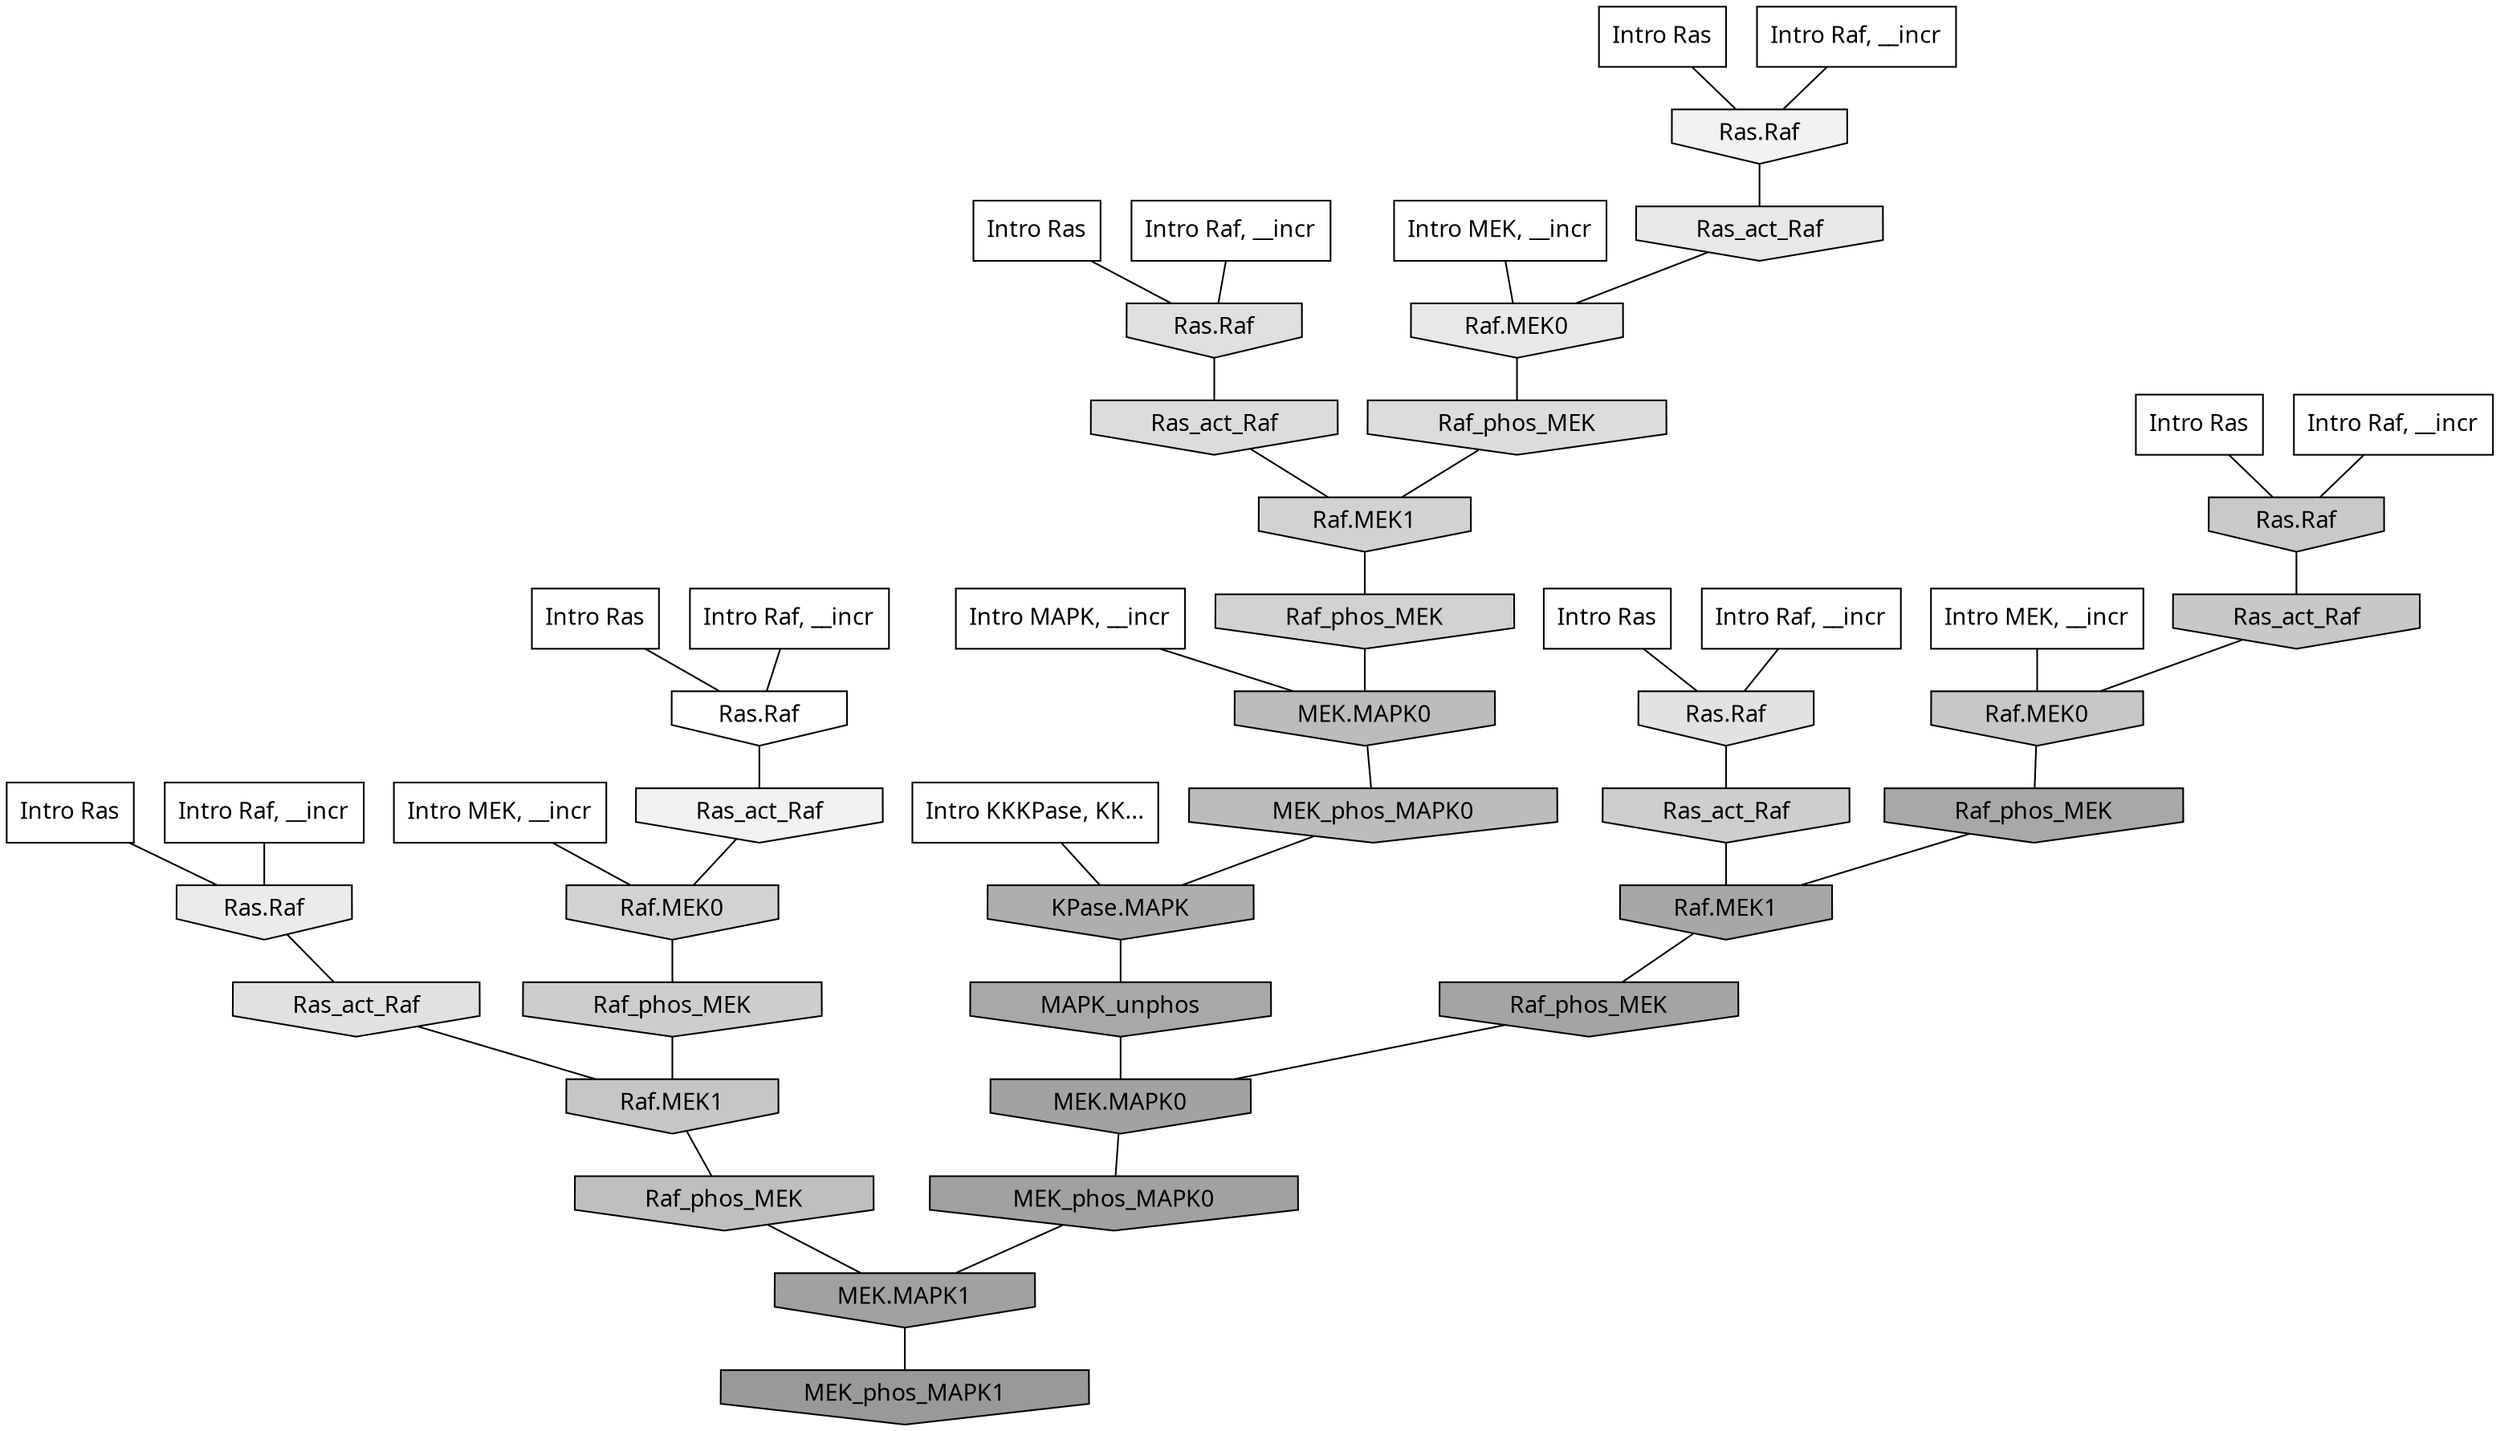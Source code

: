 digraph G{
  rankdir="TB";
  ranksep=0.30;
  node [fontname="CMU Serif"];
  edge [fontname="CMU Serif"];
  
  11 [label="Intro Ras", shape=rectangle, style=filled, fillcolor="0.000 0.000 1.000"]
  
  44 [label="Intro Ras", shape=rectangle, style=filled, fillcolor="0.000 0.000 1.000"]
  
  46 [label="Intro Ras", shape=rectangle, style=filled, fillcolor="0.000 0.000 1.000"]
  
  48 [label="Intro Ras", shape=rectangle, style=filled, fillcolor="0.000 0.000 1.000"]
  
  55 [label="Intro Ras", shape=rectangle, style=filled, fillcolor="0.000 0.000 1.000"]
  
  98 [label="Intro Ras", shape=rectangle, style=filled, fillcolor="0.000 0.000 1.000"]
  
  392 [label="Intro Raf, __incr", shape=rectangle, style=filled, fillcolor="0.000 0.000 1.000"]
  
  414 [label="Intro Raf, __incr", shape=rectangle, style=filled, fillcolor="0.000 0.000 1.000"]
  
  612 [label="Intro Raf, __incr", shape=rectangle, style=filled, fillcolor="0.000 0.000 1.000"]
  
  745 [label="Intro Raf, __incr", shape=rectangle, style=filled, fillcolor="0.000 0.000 1.000"]
  
  847 [label="Intro Raf, __incr", shape=rectangle, style=filled, fillcolor="0.000 0.000 1.000"]
  
  1038 [label="Intro Raf, __incr", shape=rectangle, style=filled, fillcolor="0.000 0.000 1.000"]
  
  1919 [label="Intro MEK, __incr", shape=rectangle, style=filled, fillcolor="0.000 0.000 1.000"]
  
  1944 [label="Intro MEK, __incr", shape=rectangle, style=filled, fillcolor="0.000 0.000 1.000"]
  
  2062 [label="Intro MEK, __incr", shape=rectangle, style=filled, fillcolor="0.000 0.000 1.000"]
  
  2802 [label="Intro MAPK, __incr", shape=rectangle, style=filled, fillcolor="0.000 0.000 1.000"]
  
  3130 [label="Intro KKKPase, KK...", shape=rectangle, style=filled, fillcolor="0.000 0.000 1.000"]
  
  3205 [label="Ras.Raf", shape=invhouse, style=filled, fillcolor="0.000 0.000 1.000"]
  
  3752 [label="Ras.Raf", shape=invhouse, style=filled, fillcolor="0.000 0.000 0.946"]
  
  3805 [label="Ras_act_Raf", shape=invhouse, style=filled, fillcolor="0.000 0.000 0.942"]
  
  4185 [label="Ras.Raf", shape=invhouse, style=filled, fillcolor="0.000 0.000 0.919"]
  
  4331 [label="Ras_act_Raf", shape=invhouse, style=filled, fillcolor="0.000 0.000 0.908"]
  
  4333 [label="Raf.MEK0", shape=invhouse, style=filled, fillcolor="0.000 0.000 0.908"]
  
  4718 [label="Ras.Raf", shape=invhouse, style=filled, fillcolor="0.000 0.000 0.886"]
  
  4825 [label="Ras_act_Raf", shape=invhouse, style=filled, fillcolor="0.000 0.000 0.881"]
  
  4883 [label="Ras.Raf", shape=invhouse, style=filled, fillcolor="0.000 0.000 0.877"]
  
  5152 [label="Ras_act_Raf", shape=invhouse, style=filled, fillcolor="0.000 0.000 0.861"]
  
  5163 [label="Raf_phos_MEK", shape=invhouse, style=filled, fillcolor="0.000 0.000 0.860"]
  
  5885 [label="Raf.MEK1", shape=invhouse, style=filled, fillcolor="0.000 0.000 0.824"]
  
  5909 [label="Raf.MEK0", shape=invhouse, style=filled, fillcolor="0.000 0.000 0.823"]
  
  5936 [label="Raf_phos_MEK", shape=invhouse, style=filled, fillcolor="0.000 0.000 0.821"]
  
  6291 [label="Ras_act_Raf", shape=invhouse, style=filled, fillcolor="0.000 0.000 0.805"]
  
  6320 [label="Raf_phos_MEK", shape=invhouse, style=filled, fillcolor="0.000 0.000 0.804"]
  
  6735 [label="Ras.Raf", shape=invhouse, style=filled, fillcolor="0.000 0.000 0.788"]
  
  6931 [label="Ras_act_Raf", shape=invhouse, style=filled, fillcolor="0.000 0.000 0.782"]
  
  6938 [label="Raf.MEK0", shape=invhouse, style=filled, fillcolor="0.000 0.000 0.781"]
  
  7090 [label="Raf.MEK1", shape=invhouse, style=filled, fillcolor="0.000 0.000 0.777"]
  
  8003 [label="Raf_phos_MEK", shape=invhouse, style=filled, fillcolor="0.000 0.000 0.750"]
  
  8458 [label="MEK.MAPK0", shape=invhouse, style=filled, fillcolor="0.000 0.000 0.738"]
  
  8478 [label="MEK_phos_MAPK0", shape=invhouse, style=filled, fillcolor="0.000 0.000 0.737"]
  
  10929 [label="KPase.MAPK", shape=invhouse, style=filled, fillcolor="0.000 0.000 0.683"]
  
  12364 [label="Raf_phos_MEK", shape=invhouse, style=filled, fillcolor="0.000 0.000 0.659"]
  
  12379 [label="MAPK_unphos", shape=invhouse, style=filled, fillcolor="0.000 0.000 0.659"]
  
  12823 [label="Raf.MEK1", shape=invhouse, style=filled, fillcolor="0.000 0.000 0.653"]
  
  13369 [label="Raf_phos_MEK", shape=invhouse, style=filled, fillcolor="0.000 0.000 0.644"]
  
  14137 [label="MEK.MAPK0", shape=invhouse, style=filled, fillcolor="0.000 0.000 0.634"]
  
  14416 [label="MEK_phos_MAPK0", shape=invhouse, style=filled, fillcolor="0.000 0.000 0.631"]
  
  14432 [label="MEK.MAPK1", shape=invhouse, style=filled, fillcolor="0.000 0.000 0.631"]
  
  16290 [label="MEK_phos_MAPK1", shape=invhouse, style=filled, fillcolor="0.000 0.000 0.600"]
  
  
  14432 -> 16290 [dir=none, color="0.000 0.000 0.000"] 
  14416 -> 14432 [dir=none, color="0.000 0.000 0.000"] 
  14137 -> 14416 [dir=none, color="0.000 0.000 0.000"] 
  13369 -> 14137 [dir=none, color="0.000 0.000 0.000"] 
  12823 -> 13369 [dir=none, color="0.000 0.000 0.000"] 
  12379 -> 14137 [dir=none, color="0.000 0.000 0.000"] 
  12364 -> 12823 [dir=none, color="0.000 0.000 0.000"] 
  10929 -> 12379 [dir=none, color="0.000 0.000 0.000"] 
  8478 -> 10929 [dir=none, color="0.000 0.000 0.000"] 
  8458 -> 8478 [dir=none, color="0.000 0.000 0.000"] 
  8003 -> 14432 [dir=none, color="0.000 0.000 0.000"] 
  7090 -> 8003 [dir=none, color="0.000 0.000 0.000"] 
  6938 -> 12364 [dir=none, color="0.000 0.000 0.000"] 
  6931 -> 6938 [dir=none, color="0.000 0.000 0.000"] 
  6735 -> 6931 [dir=none, color="0.000 0.000 0.000"] 
  6320 -> 7090 [dir=none, color="0.000 0.000 0.000"] 
  6291 -> 12823 [dir=none, color="0.000 0.000 0.000"] 
  5936 -> 8458 [dir=none, color="0.000 0.000 0.000"] 
  5909 -> 6320 [dir=none, color="0.000 0.000 0.000"] 
  5885 -> 5936 [dir=none, color="0.000 0.000 0.000"] 
  5163 -> 5885 [dir=none, color="0.000 0.000 0.000"] 
  5152 -> 5885 [dir=none, color="0.000 0.000 0.000"] 
  4883 -> 5152 [dir=none, color="0.000 0.000 0.000"] 
  4825 -> 7090 [dir=none, color="0.000 0.000 0.000"] 
  4718 -> 6291 [dir=none, color="0.000 0.000 0.000"] 
  4333 -> 5163 [dir=none, color="0.000 0.000 0.000"] 
  4331 -> 4333 [dir=none, color="0.000 0.000 0.000"] 
  4185 -> 4825 [dir=none, color="0.000 0.000 0.000"] 
  3805 -> 5909 [dir=none, color="0.000 0.000 0.000"] 
  3752 -> 4331 [dir=none, color="0.000 0.000 0.000"] 
  3205 -> 3805 [dir=none, color="0.000 0.000 0.000"] 
  3130 -> 10929 [dir=none, color="0.000 0.000 0.000"] 
  2802 -> 8458 [dir=none, color="0.000 0.000 0.000"] 
  2062 -> 5909 [dir=none, color="0.000 0.000 0.000"] 
  1944 -> 4333 [dir=none, color="0.000 0.000 0.000"] 
  1919 -> 6938 [dir=none, color="0.000 0.000 0.000"] 
  1038 -> 4185 [dir=none, color="0.000 0.000 0.000"] 
  847 -> 4718 [dir=none, color="0.000 0.000 0.000"] 
  745 -> 6735 [dir=none, color="0.000 0.000 0.000"] 
  612 -> 3205 [dir=none, color="0.000 0.000 0.000"] 
  414 -> 3752 [dir=none, color="0.000 0.000 0.000"] 
  392 -> 4883 [dir=none, color="0.000 0.000 0.000"] 
  98 -> 4883 [dir=none, color="0.000 0.000 0.000"] 
  55 -> 3205 [dir=none, color="0.000 0.000 0.000"] 
  48 -> 6735 [dir=none, color="0.000 0.000 0.000"] 
  46 -> 4718 [dir=none, color="0.000 0.000 0.000"] 
  44 -> 3752 [dir=none, color="0.000 0.000 0.000"] 
  11 -> 4185 [dir=none, color="0.000 0.000 0.000"] 
  
  }
